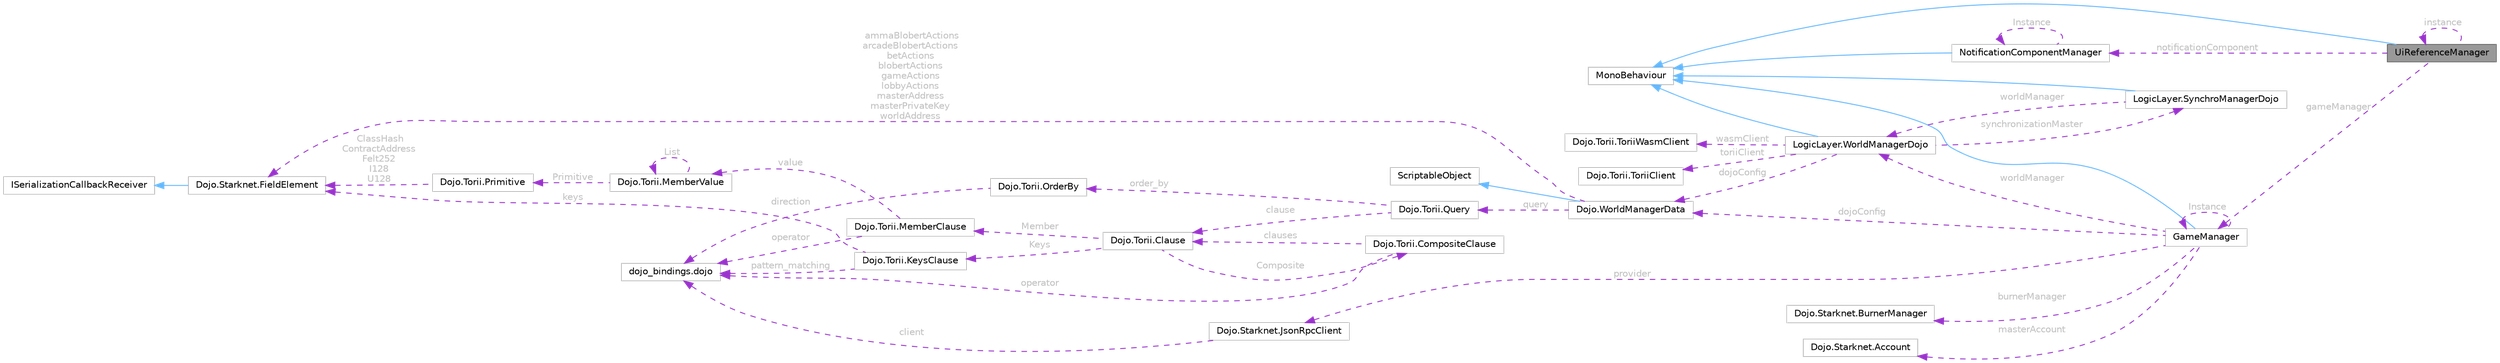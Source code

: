 digraph "UiReferenceManager"
{
 // LATEX_PDF_SIZE
  bgcolor="transparent";
  edge [fontname=Helvetica,fontsize=10,labelfontname=Helvetica,labelfontsize=10];
  node [fontname=Helvetica,fontsize=10,shape=box,height=0.2,width=0.4];
  rankdir="LR";
  Node1 [id="Node000001",label="UiReferenceManager",height=0.2,width=0.4,color="gray40", fillcolor="grey60", style="filled", fontcolor="black",tooltip=" "];
  Node2 -> Node1 [id="edge1_Node000001_Node000002",dir="back",color="steelblue1",style="solid",tooltip=" "];
  Node2 [id="Node000002",label="MonoBehaviour",height=0.2,width=0.4,color="grey75", fillcolor="white", style="filled",tooltip=" "];
  Node1 -> Node1 [id="edge2_Node000001_Node000001",dir="back",color="darkorchid3",style="dashed",tooltip=" ",label=" instance",fontcolor="grey" ];
  Node3 -> Node1 [id="edge3_Node000001_Node000003",dir="back",color="darkorchid3",style="dashed",tooltip=" ",label=" gameManager",fontcolor="grey" ];
  Node3 [id="Node000003",label="GameManager",height=0.2,width=0.4,color="grey75", fillcolor="white", style="filled",URL="$class_game_manager.html",tooltip=" "];
  Node2 -> Node3 [id="edge4_Node000003_Node000002",dir="back",color="steelblue1",style="solid",tooltip=" "];
  Node3 -> Node3 [id="edge5_Node000003_Node000003",dir="back",color="darkorchid3",style="dashed",tooltip=" ",label=" Instance",fontcolor="grey" ];
  Node4 -> Node3 [id="edge6_Node000003_Node000004",dir="back",color="darkorchid3",style="dashed",tooltip=" ",label=" worldManager",fontcolor="grey" ];
  Node4 [id="Node000004",label="LogicLayer.WorldManagerDojo",height=0.2,width=0.4,color="grey75", fillcolor="white", style="filled",URL="$class_logic_layer_1_1_world_manager_dojo.html",tooltip=" "];
  Node2 -> Node4 [id="edge7_Node000004_Node000002",dir="back",color="steelblue1",style="solid",tooltip=" "];
  Node5 -> Node4 [id="edge8_Node000004_Node000005",dir="back",color="darkorchid3",style="dashed",tooltip=" ",label=" synchronizationMaster",fontcolor="grey" ];
  Node5 [id="Node000005",label="LogicLayer.SynchroManagerDojo",height=0.2,width=0.4,color="grey75", fillcolor="white", style="filled",URL="$class_logic_layer_1_1_synchro_manager_dojo.html",tooltip=" "];
  Node2 -> Node5 [id="edge9_Node000005_Node000002",dir="back",color="steelblue1",style="solid",tooltip=" "];
  Node4 -> Node5 [id="edge10_Node000005_Node000004",dir="back",color="darkorchid3",style="dashed",tooltip=" ",label=" worldManager",fontcolor="grey" ];
  Node6 -> Node4 [id="edge11_Node000004_Node000006",dir="back",color="darkorchid3",style="dashed",tooltip=" ",label=" toriiClient",fontcolor="grey" ];
  Node6 [id="Node000006",label="Dojo.Torii.ToriiClient",height=0.2,width=0.4,color="grey75", fillcolor="white", style="filled",URL="$class_dojo_1_1_torii_1_1_torii_client.html",tooltip=" "];
  Node7 -> Node4 [id="edge12_Node000004_Node000007",dir="back",color="darkorchid3",style="dashed",tooltip=" ",label=" wasmClient",fontcolor="grey" ];
  Node7 [id="Node000007",label="Dojo.Torii.ToriiWasmClient",height=0.2,width=0.4,color="grey75", fillcolor="white", style="filled",URL="$class_dojo_1_1_torii_1_1_torii_wasm_client.html",tooltip=" "];
  Node8 -> Node4 [id="edge13_Node000004_Node000008",dir="back",color="darkorchid3",style="dashed",tooltip=" ",label=" dojoConfig",fontcolor="grey" ];
  Node8 [id="Node000008",label="Dojo.WorldManagerData",height=0.2,width=0.4,color="grey75", fillcolor="white", style="filled",URL="$class_dojo_1_1_world_manager_data.html",tooltip=" "];
  Node9 -> Node8 [id="edge14_Node000008_Node000009",dir="back",color="steelblue1",style="solid",tooltip=" "];
  Node9 [id="Node000009",label="ScriptableObject",height=0.2,width=0.4,color="grey75", fillcolor="white", style="filled",tooltip=" "];
  Node10 -> Node8 [id="edge15_Node000008_Node000010",dir="back",color="darkorchid3",style="dashed",tooltip=" ",label=" ammaBlobertActions\narcadeBlobertActions\nbetActions\nblobertActions\ngameActions\nlobbyActions\nmasterAddress\nmasterPrivateKey\nworldAddress",fontcolor="grey" ];
  Node10 [id="Node000010",label="Dojo.Starknet.FieldElement",height=0.2,width=0.4,color="grey75", fillcolor="white", style="filled",URL="$class_dojo_1_1_starknet_1_1_field_element.html",tooltip=" "];
  Node11 -> Node10 [id="edge16_Node000010_Node000011",dir="back",color="steelblue1",style="solid",tooltip=" "];
  Node11 [id="Node000011",label="ISerializationCallbackReceiver",height=0.2,width=0.4,color="grey75", fillcolor="white", style="filled",tooltip=" "];
  Node12 -> Node8 [id="edge17_Node000008_Node000012",dir="back",color="darkorchid3",style="dashed",tooltip=" ",label=" query",fontcolor="grey" ];
  Node12 [id="Node000012",label="Dojo.Torii.Query",height=0.2,width=0.4,color="grey75", fillcolor="white", style="filled",URL="$class_dojo_1_1_torii_1_1_query.html",tooltip=" "];
  Node13 -> Node12 [id="edge18_Node000012_Node000013",dir="back",color="darkorchid3",style="dashed",tooltip=" ",label=" clause",fontcolor="grey" ];
  Node13 [id="Node000013",label="Dojo.Torii.Clause",height=0.2,width=0.4,color="grey75", fillcolor="white", style="filled",URL="$struct_dojo_1_1_torii_1_1_clause.html",tooltip=" "];
  Node14 -> Node13 [id="edge19_Node000013_Node000014",dir="back",color="darkorchid3",style="dashed",tooltip=" ",label=" Keys",fontcolor="grey" ];
  Node14 [id="Node000014",label="Dojo.Torii.KeysClause",height=0.2,width=0.4,color="grey75", fillcolor="white", style="filled",URL="$struct_dojo_1_1_torii_1_1_keys_clause.html",tooltip=" "];
  Node10 -> Node14 [id="edge20_Node000014_Node000010",dir="back",color="darkorchid3",style="dashed",tooltip=" ",label=" keys",fontcolor="grey" ];
  Node15 -> Node14 [id="edge21_Node000014_Node000015",dir="back",color="darkorchid3",style="dashed",tooltip=" ",label=" pattern_matching",fontcolor="grey" ];
  Node15 [id="Node000015",label="dojo_bindings.dojo",height=0.2,width=0.4,color="grey75", fillcolor="white", style="filled",tooltip=" "];
  Node16 -> Node13 [id="edge22_Node000013_Node000016",dir="back",color="darkorchid3",style="dashed",tooltip=" ",label=" Member",fontcolor="grey" ];
  Node16 [id="Node000016",label="Dojo.Torii.MemberClause",height=0.2,width=0.4,color="grey75", fillcolor="white", style="filled",URL="$struct_dojo_1_1_torii_1_1_member_clause.html",tooltip=" "];
  Node15 -> Node16 [id="edge23_Node000016_Node000015",dir="back",color="darkorchid3",style="dashed",tooltip=" ",label=" operator",fontcolor="grey" ];
  Node17 -> Node16 [id="edge24_Node000016_Node000017",dir="back",color="darkorchid3",style="dashed",tooltip=" ",label=" value",fontcolor="grey" ];
  Node17 [id="Node000017",label="Dojo.Torii.MemberValue",height=0.2,width=0.4,color="grey75", fillcolor="white", style="filled",URL="$struct_dojo_1_1_torii_1_1_member_value.html",tooltip=" "];
  Node18 -> Node17 [id="edge25_Node000017_Node000018",dir="back",color="darkorchid3",style="dashed",tooltip=" ",label=" Primitive",fontcolor="grey" ];
  Node18 [id="Node000018",label="Dojo.Torii.Primitive",height=0.2,width=0.4,color="grey75", fillcolor="white", style="filled",URL="$struct_dojo_1_1_torii_1_1_primitive.html",tooltip=" "];
  Node10 -> Node18 [id="edge26_Node000018_Node000010",dir="back",color="darkorchid3",style="dashed",tooltip=" ",label=" ClassHash\nContractAddress\nFelt252\nI128\nU128",fontcolor="grey" ];
  Node17 -> Node17 [id="edge27_Node000017_Node000017",dir="back",color="darkorchid3",style="dashed",tooltip=" ",label=" List",fontcolor="grey" ];
  Node19 -> Node13 [id="edge28_Node000013_Node000019",dir="back",color="darkorchid3",style="dashed",tooltip=" ",label=" Composite",fontcolor="grey" ];
  Node19 [id="Node000019",label="Dojo.Torii.CompositeClause",height=0.2,width=0.4,color="grey75", fillcolor="white", style="filled",URL="$struct_dojo_1_1_torii_1_1_composite_clause.html",tooltip=" "];
  Node15 -> Node19 [id="edge29_Node000019_Node000015",dir="back",color="darkorchid3",style="dashed",tooltip=" ",label=" operator",fontcolor="grey" ];
  Node13 -> Node19 [id="edge30_Node000019_Node000013",dir="back",color="darkorchid3",style="dashed",tooltip=" ",label=" clauses",fontcolor="grey" ];
  Node20 -> Node12 [id="edge31_Node000012_Node000020",dir="back",color="darkorchid3",style="dashed",tooltip=" ",label=" order_by",fontcolor="grey" ];
  Node20 [id="Node000020",label="Dojo.Torii.OrderBy",height=0.2,width=0.4,color="grey75", fillcolor="white", style="filled",URL="$struct_dojo_1_1_torii_1_1_order_by.html",tooltip=" "];
  Node15 -> Node20 [id="edge32_Node000020_Node000015",dir="back",color="darkorchid3",style="dashed",tooltip=" ",label=" direction",fontcolor="grey" ];
  Node8 -> Node3 [id="edge33_Node000003_Node000008",dir="back",color="darkorchid3",style="dashed",tooltip=" ",label=" dojoConfig",fontcolor="grey" ];
  Node21 -> Node3 [id="edge34_Node000003_Node000021",dir="back",color="darkorchid3",style="dashed",tooltip=" ",label=" burnerManager",fontcolor="grey" ];
  Node21 [id="Node000021",label="Dojo.Starknet.BurnerManager",height=0.2,width=0.4,color="grey75", fillcolor="white", style="filled",URL="$class_dojo_1_1_starknet_1_1_burner_manager.html",tooltip=" "];
  Node22 -> Node3 [id="edge35_Node000003_Node000022",dir="back",color="darkorchid3",style="dashed",tooltip=" ",label=" provider",fontcolor="grey" ];
  Node22 [id="Node000022",label="Dojo.Starknet.JsonRpcClient",height=0.2,width=0.4,color="grey75", fillcolor="white", style="filled",URL="$class_dojo_1_1_starknet_1_1_json_rpc_client.html",tooltip=" "];
  Node15 -> Node22 [id="edge36_Node000022_Node000015",dir="back",color="darkorchid3",style="dashed",tooltip=" ",label=" client",fontcolor="grey" ];
  Node23 -> Node3 [id="edge37_Node000003_Node000023",dir="back",color="darkorchid3",style="dashed",tooltip=" ",label=" masterAccount",fontcolor="grey" ];
  Node23 [id="Node000023",label="Dojo.Starknet.Account",height=0.2,width=0.4,color="grey75", fillcolor="white", style="filled",URL="$class_dojo_1_1_starknet_1_1_account.html",tooltip=" "];
  Node24 -> Node1 [id="edge38_Node000001_Node000024",dir="back",color="darkorchid3",style="dashed",tooltip=" ",label=" notificationComponent",fontcolor="grey" ];
  Node24 [id="Node000024",label="NotificationComponentManager",height=0.2,width=0.4,color="grey75", fillcolor="white", style="filled",URL="$class_notification_component_manager.html",tooltip=" "];
  Node2 -> Node24 [id="edge39_Node000024_Node000002",dir="back",color="steelblue1",style="solid",tooltip=" "];
  Node24 -> Node24 [id="edge40_Node000024_Node000024",dir="back",color="darkorchid3",style="dashed",tooltip=" ",label=" Instance",fontcolor="grey" ];
}
